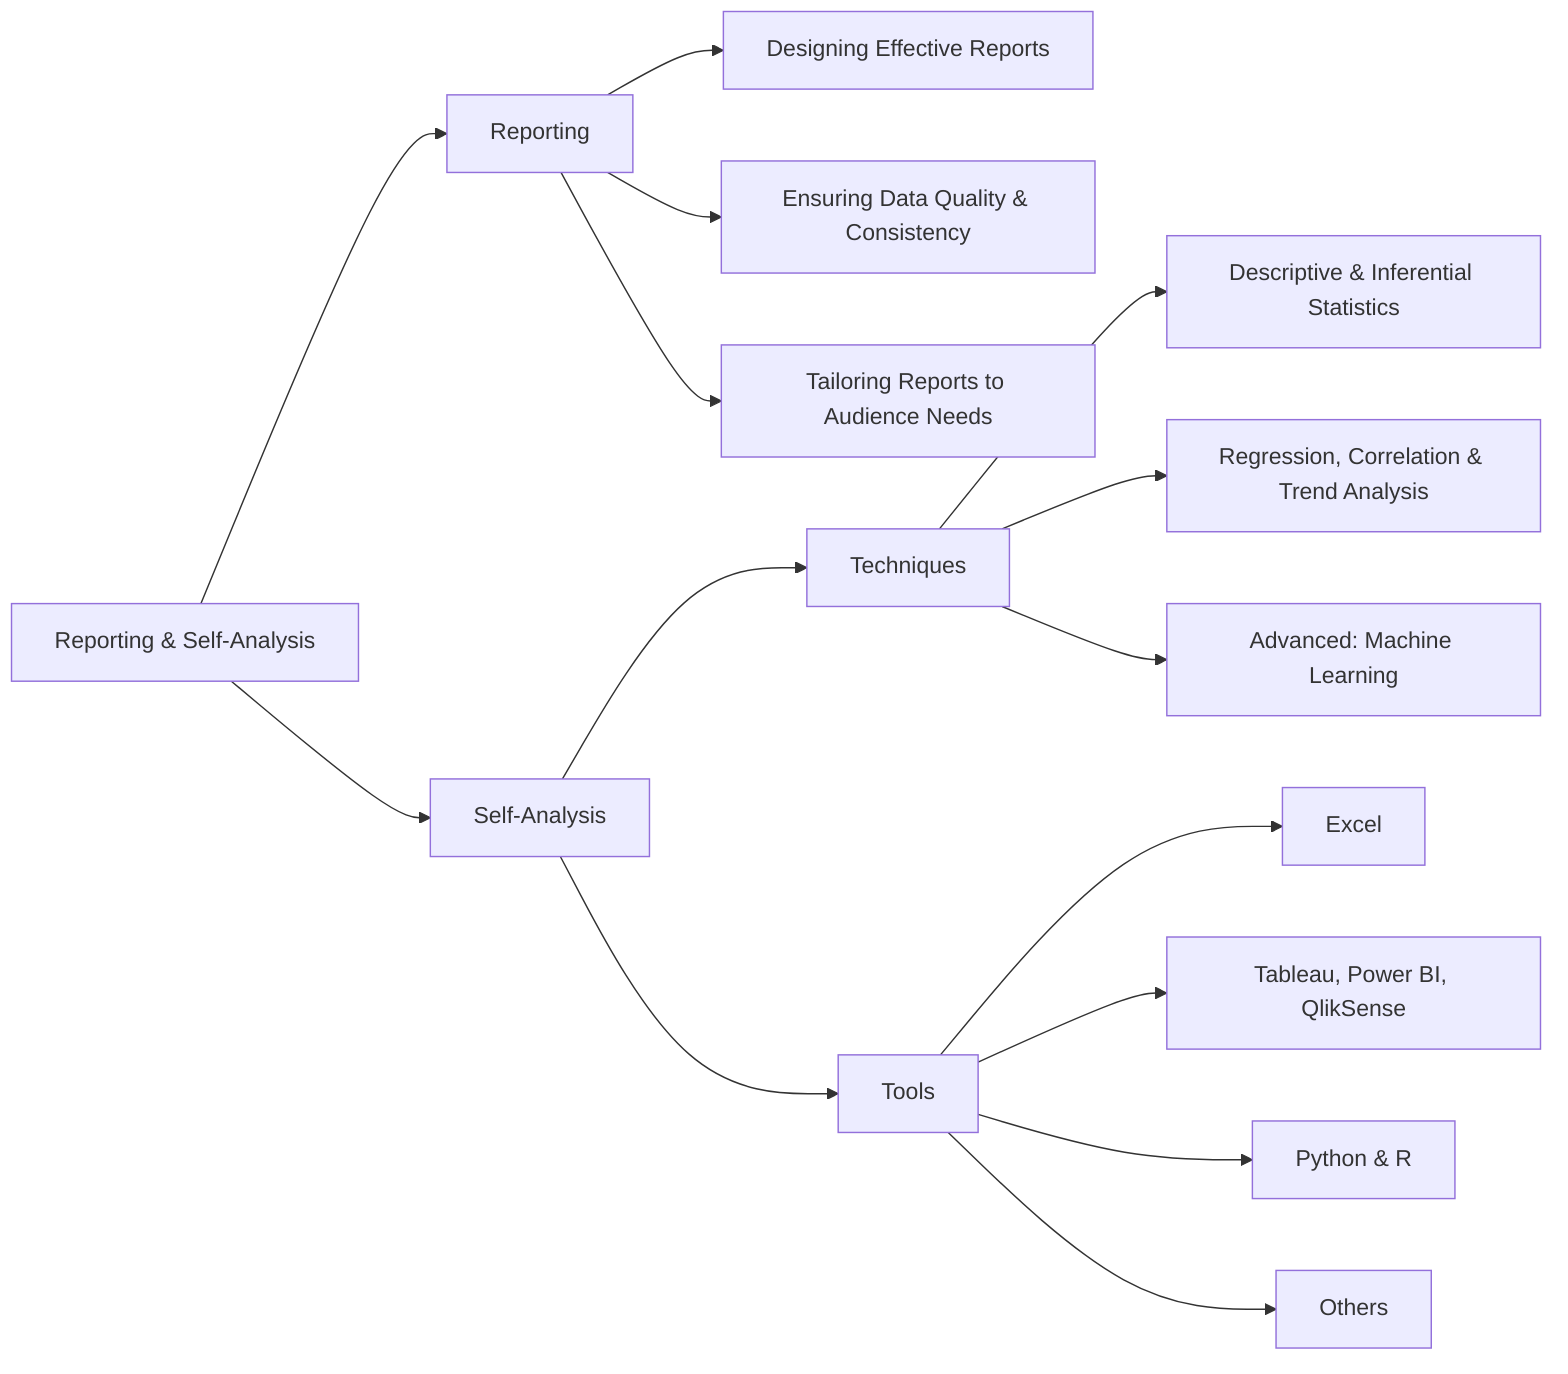 graph LR
  A["Reporting & Self-Analysis"] --> C["Reporting"]
  A --> D["Self-Analysis"]
  
  E["Designing Effective Reports"]
  F["Ensuring Data Quality & Consistency"]
  G["Tailoring Reports to Audience Needs"]
  
  H["Techniques"]
  I["Tools"]
  
  K["Descriptive & Inferential Statistics"]
  L["Regression, Correlation & Trend Analysis"]
  M["Advanced: Machine Learning"]
  
  N["Excel"]
  O["Tableau, Power BI, QlikSense"]
  P["Python & R"]
  Q["Others"]

  C --> E
  C --> F
  C --> G
  
  D --> H
  D --> I

  H --> K
  H --> L
  H --> M
  
  I --> N
  I --> O
  I --> P
  I --> Q